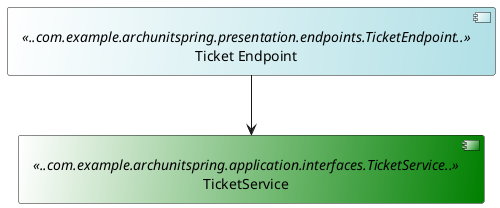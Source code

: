 @startuml
'https://plantuml.com/component-diagram

[Ticket Endpoint] <<..com.example.archunitspring.presentation.endpoints.TicketEndpoint..>> #white/PowderBlue
[TicketService] <<..com.example.archunitspring.application.interfaces.TicketService..>> as target #white/Green

[Ticket Endpoint] --> target
@enduml